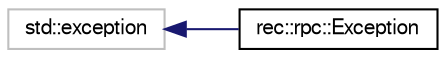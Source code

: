 digraph "Graphical Class Hierarchy"
{
  edge [fontname="FreeSans",fontsize="10",labelfontname="FreeSans",labelfontsize="10"];
  node [fontname="FreeSans",fontsize="10",shape=record];
  rankdir="LR";
  Node1 [label="std::exception",height=0.2,width=0.4,color="grey75", fillcolor="white", style="filled",tooltip="STL class. "];
  Node1 -> Node2 [dir="back",color="midnightblue",fontsize="10",style="solid",fontname="FreeSans"];
  Node2 [label="rec::rpc::Exception",height=0.2,width=0.4,color="black", fillcolor="white", style="filled",URL="$a00006.html",tooltip="Exception class. "];
}
